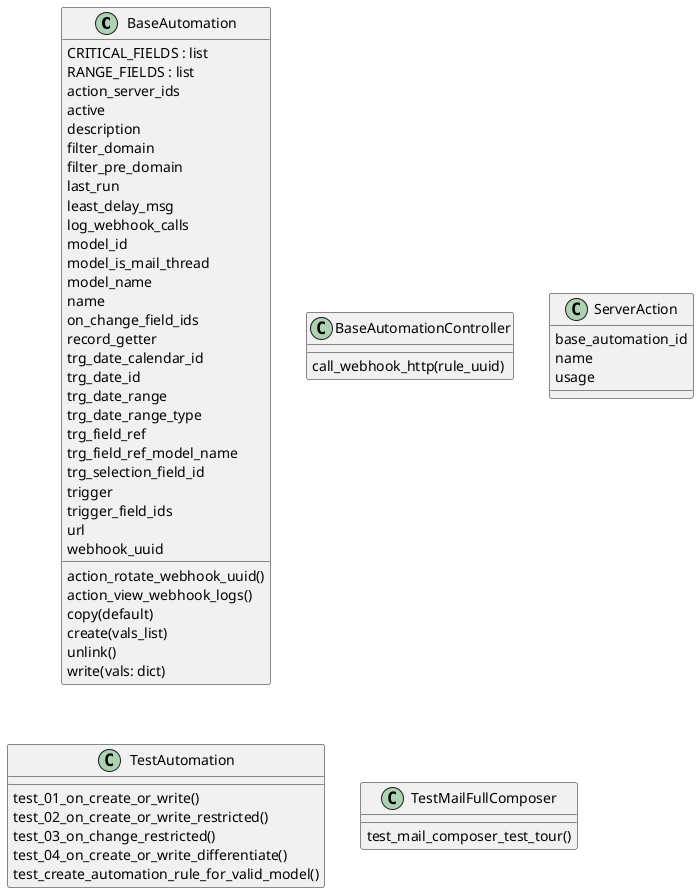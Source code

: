 @startuml classes_base_automation
set namespaceSeparator none
class "BaseAutomation" as odoo_src.odoo.addons.base_automation.models.base_automation.BaseAutomation {
  CRITICAL_FIELDS : list
  RANGE_FIELDS : list
  action_server_ids
  active
  description
  filter_domain
  filter_pre_domain
  last_run
  least_delay_msg
  log_webhook_calls
  model_id
  model_is_mail_thread
  model_name
  name
  on_change_field_ids
  record_getter
  trg_date_calendar_id
  trg_date_id
  trg_date_range
  trg_date_range_type
  trg_field_ref
  trg_field_ref_model_name
  trg_selection_field_id
  trigger
  trigger_field_ids
  url
  webhook_uuid
  action_rotate_webhook_uuid()
  action_view_webhook_logs()
  copy(default)
  create(vals_list)
  unlink()
  write(vals: dict)
}
class "BaseAutomationController" as odoo_src.odoo.addons.base_automation.controllers.main.BaseAutomationController {
  call_webhook_http(rule_uuid)
}
class "ServerAction" as odoo_src.odoo.addons.base_automation.models.ir_actions_server.ServerAction {
  base_automation_id
  name
  usage
}
class "TestAutomation" as odoo_src.odoo.addons.base_automation.tests.test_automation.TestAutomation {
  test_01_on_create_or_write()
  test_02_on_create_or_write_restricted()
  test_03_on_change_restricted()
  test_04_on_create_or_write_differentiate()
  test_create_automation_rule_for_valid_model()
}
class "TestMailFullComposer" as odoo_src.odoo.addons.base_automation.tests.test_mail_composer.TestMailFullComposer {
  test_mail_composer_test_tour()
}
@enduml
